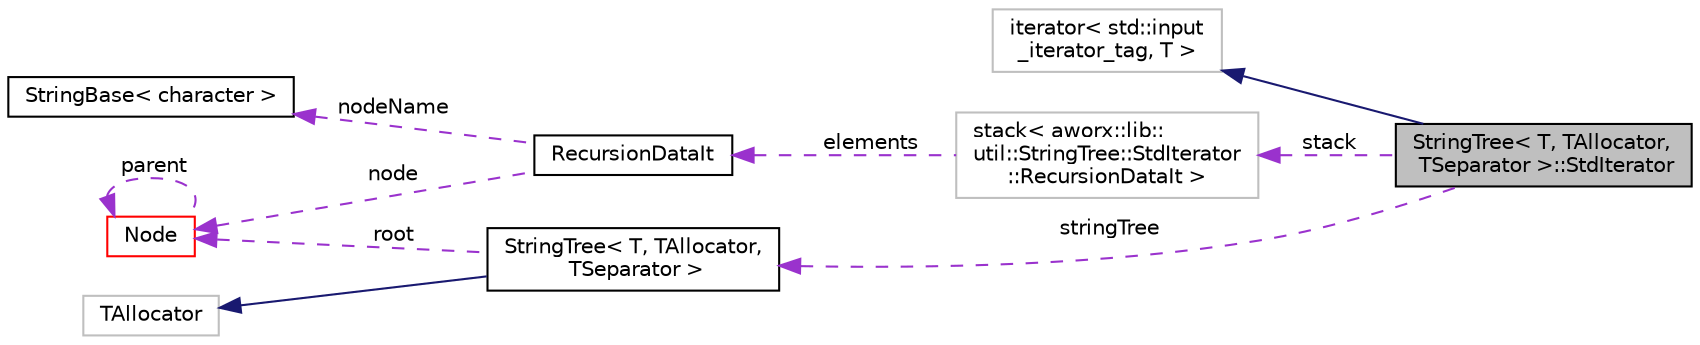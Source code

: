 digraph "StringTree&lt; T, TAllocator, TSeparator &gt;::StdIterator"
{
  edge [fontname="Helvetica",fontsize="10",labelfontname="Helvetica",labelfontsize="10"];
  node [fontname="Helvetica",fontsize="10",shape=record];
  rankdir="LR";
  Node2 [label="StringTree\< T, TAllocator,\l TSeparator \>::StdIterator",height=0.2,width=0.4,color="black", fillcolor="grey75", style="filled", fontcolor="black"];
  Node3 -> Node2 [dir="back",color="midnightblue",fontsize="10",style="solid",fontname="Helvetica"];
  Node3 [label="iterator\< std::input\l_iterator_tag, T \>",height=0.2,width=0.4,color="grey75", fillcolor="white", style="filled"];
  Node4 -> Node2 [dir="back",color="darkorchid3",fontsize="10",style="dashed",label=" stack" ,fontname="Helvetica"];
  Node4 [label="stack\< aworx::lib::\lutil::StringTree::StdIterator\l::RecursionDataIt \>",height=0.2,width=0.4,color="grey75", fillcolor="white", style="filled"];
  Node5 -> Node4 [dir="back",color="darkorchid3",fontsize="10",style="dashed",label=" elements" ,fontname="Helvetica"];
  Node5 [label="RecursionDataIt",height=0.2,width=0.4,color="black", fillcolor="white", style="filled",URL="$structaworx_1_1lib_1_1util_1_1StringTree_1_1StdIterator_1_1RecursionDataIt.html",tooltip="Simple pair of a node pointer and its current child. "];
  Node6 -> Node5 [dir="back",color="darkorchid3",fontsize="10",style="dashed",label=" nodeName" ,fontname="Helvetica"];
  Node6 [label="StringBase\< character \>",height=0.2,width=0.4,color="black", fillcolor="white", style="filled",URL="$classaworx_1_1lib_1_1strings_1_1StringBase.html"];
  Node7 -> Node5 [dir="back",color="darkorchid3",fontsize="10",style="dashed",label=" node" ,fontname="Helvetica"];
  Node7 [label="Node",height=0.2,width=0.4,color="red", fillcolor="white", style="filled",URL="$classaworx_1_1lib_1_1util_1_1StringTree_1_1Node.html"];
  Node7 -> Node7 [dir="back",color="darkorchid3",fontsize="10",style="dashed",label=" parent" ,fontname="Helvetica"];
  Node9 -> Node2 [dir="back",color="darkorchid3",fontsize="10",style="dashed",label=" stringTree" ,fontname="Helvetica"];
  Node9 [label="StringTree\< T, TAllocator,\l TSeparator \>",height=0.2,width=0.4,color="black", fillcolor="white", style="filled",URL="$classaworx_1_1lib_1_1util_1_1StringTree.html"];
  Node10 -> Node9 [dir="back",color="midnightblue",fontsize="10",style="solid",fontname="Helvetica"];
  Node10 [label="TAllocator",height=0.2,width=0.4,color="grey75", fillcolor="white", style="filled"];
  Node7 -> Node9 [dir="back",color="darkorchid3",fontsize="10",style="dashed",label=" root" ,fontname="Helvetica"];
}
